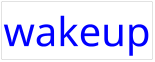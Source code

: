 @startuml

skinparam ComponentStyle rectangle
hide stereotype
scale 1/5

skinparam Component {
    FontSize 200
    FontColor Blue
    RoundCorner 10
    BorderThickness 0
    BackgroundColor transparent
    BorderThickness<<text>> 0
    BackgroundColor<<text>> transparent
    FontColor<<box>> transparent
}

component cp [
wakeup
]
@enduml
